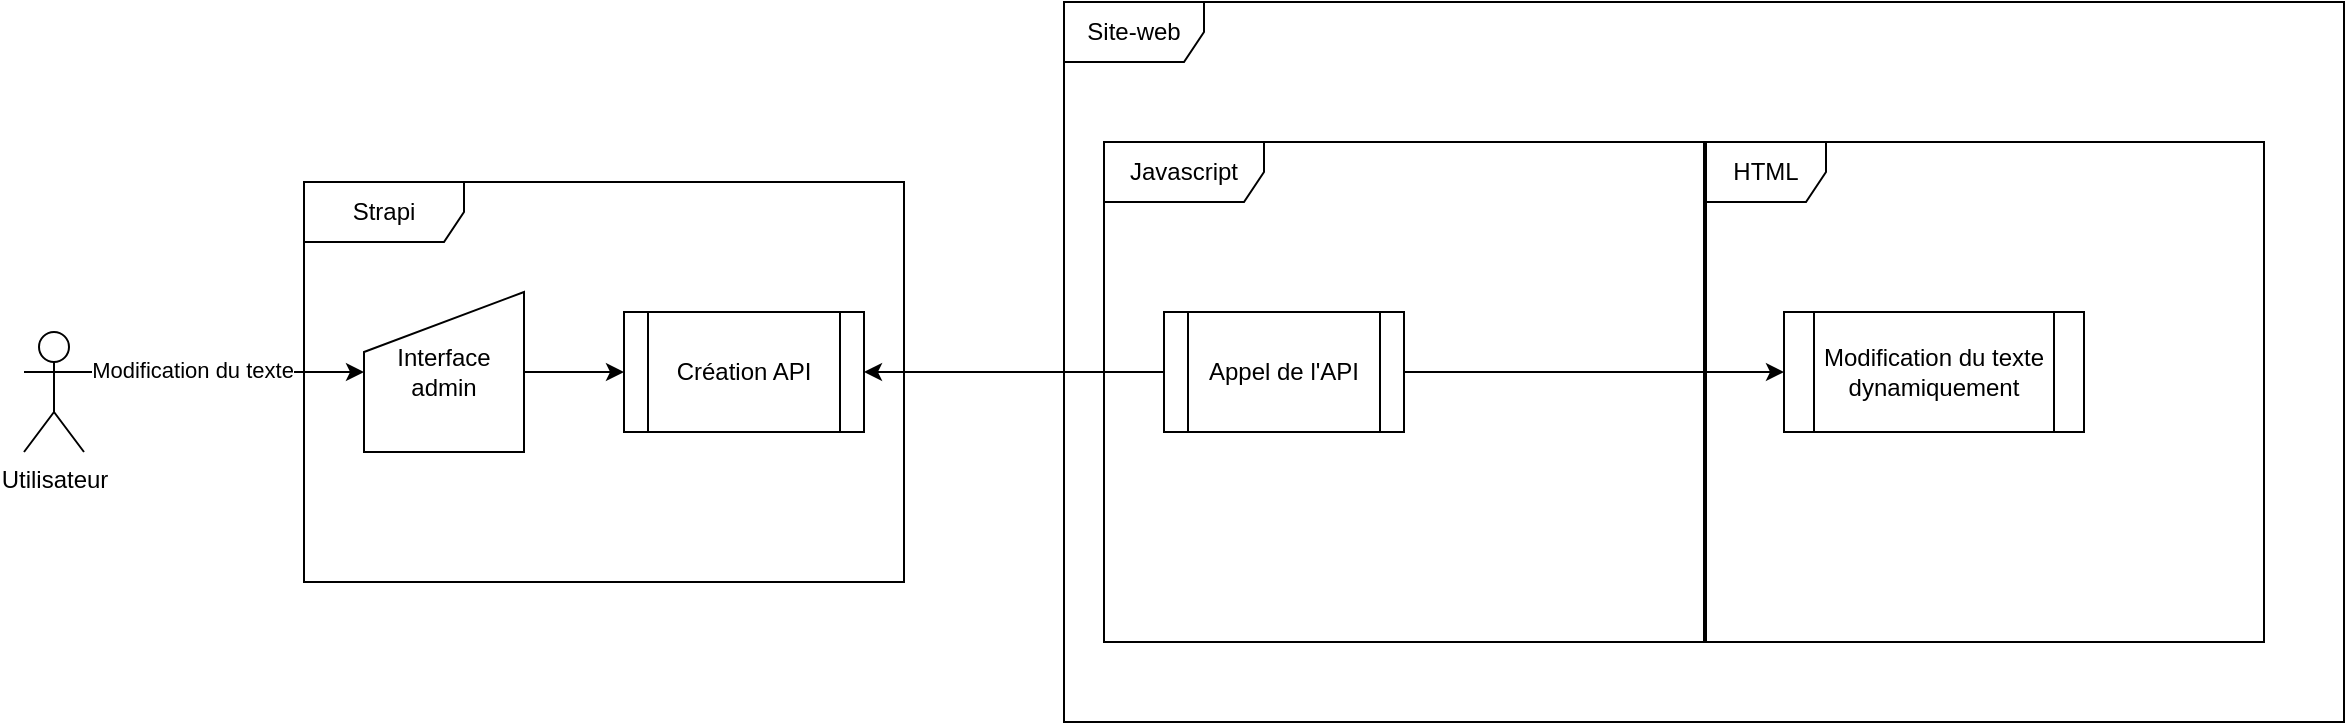 <mxfile version="20.8.16" type="device"><diagram name="Page-1" id="BMFp5_RLVp8bqOw_bOlE"><mxGraphModel dx="819" dy="502" grid="1" gridSize="10" guides="1" tooltips="1" connect="1" arrows="1" fold="1" page="1" pageScale="1" pageWidth="827" pageHeight="1169" math="0" shadow="0"><root><mxCell id="0"/><mxCell id="1" parent="0"/><mxCell id="0n7TPvCzYXoy7XWyXte_-9" value="Javascript" style="shape=umlFrame;whiteSpace=wrap;html=1;pointerEvents=0;width=80;height=30;" parent="1" vertex="1"><mxGeometry x="640" y="260" width="300" height="250" as="geometry"/></mxCell><mxCell id="0n7TPvCzYXoy7XWyXte_-14" value="Site-web" style="shape=umlFrame;whiteSpace=wrap;html=1;pointerEvents=0;width=70;height=30;" parent="1" vertex="1"><mxGeometry x="620" y="190" width="640" height="360" as="geometry"/></mxCell><mxCell id="0n7TPvCzYXoy7XWyXte_-1" value="Strapi" style="shape=umlFrame;whiteSpace=wrap;html=1;pointerEvents=0;width=80;height=30;" parent="1" vertex="1"><mxGeometry x="240" y="280" width="300" height="200" as="geometry"/></mxCell><mxCell id="0n7TPvCzYXoy7XWyXte_-4" style="edgeStyle=orthogonalEdgeStyle;rounded=0;orthogonalLoop=1;jettySize=auto;html=1;exitX=1;exitY=0.333;exitDx=0;exitDy=0;exitPerimeter=0;entryX=0;entryY=0.5;entryDx=0;entryDy=0;" parent="1" source="0n7TPvCzYXoy7XWyXte_-3" target="IrwsEl252gIGW_ggfKPD-1" edge="1"><mxGeometry relative="1" as="geometry"/></mxCell><mxCell id="0n7TPvCzYXoy7XWyXte_-5" value="Modification du texte" style="edgeLabel;html=1;align=center;verticalAlign=middle;resizable=0;points=[];" parent="0n7TPvCzYXoy7XWyXte_-4" vertex="1" connectable="0"><mxGeometry x="-0.23" y="1" relative="1" as="geometry"><mxPoint as="offset"/></mxGeometry></mxCell><mxCell id="0n7TPvCzYXoy7XWyXte_-3" value="Utilisateur" style="shape=umlActor;verticalLabelPosition=bottom;verticalAlign=top;html=1;outlineConnect=0;" parent="1" vertex="1"><mxGeometry x="100" y="355" width="30" height="60" as="geometry"/></mxCell><mxCell id="0n7TPvCzYXoy7XWyXte_-13" value="HTML" style="shape=umlFrame;whiteSpace=wrap;html=1;pointerEvents=0;" parent="1" vertex="1"><mxGeometry x="941" y="260" width="279" height="250" as="geometry"/></mxCell><mxCell id="IrwsEl252gIGW_ggfKPD-2" style="edgeStyle=orthogonalEdgeStyle;rounded=0;orthogonalLoop=1;jettySize=auto;html=1;exitX=1;exitY=0.5;exitDx=0;exitDy=0;entryX=0;entryY=0.5;entryDx=0;entryDy=0;" edge="1" parent="1" source="IrwsEl252gIGW_ggfKPD-1" target="IrwsEl252gIGW_ggfKPD-4"><mxGeometry relative="1" as="geometry"/></mxCell><mxCell id="IrwsEl252gIGW_ggfKPD-1" value="&lt;div&gt;Interface&lt;/div&gt;&lt;div&gt;admin&lt;/div&gt;" style="shape=manualInput;whiteSpace=wrap;html=1;" vertex="1" parent="1"><mxGeometry x="270" y="335" width="80" height="80" as="geometry"/></mxCell><mxCell id="IrwsEl252gIGW_ggfKPD-4" value="Création API" style="shape=process;whiteSpace=wrap;html=1;backgroundOutline=1;" vertex="1" parent="1"><mxGeometry x="400" y="345" width="120" height="60" as="geometry"/></mxCell><mxCell id="IrwsEl252gIGW_ggfKPD-7" style="edgeStyle=orthogonalEdgeStyle;rounded=0;orthogonalLoop=1;jettySize=auto;html=1;exitX=1;exitY=0.5;exitDx=0;exitDy=0;entryX=0;entryY=0.5;entryDx=0;entryDy=0;" edge="1" parent="1" source="IrwsEl252gIGW_ggfKPD-5" target="IrwsEl252gIGW_ggfKPD-6"><mxGeometry relative="1" as="geometry"/></mxCell><mxCell id="IrwsEl252gIGW_ggfKPD-8" style="edgeStyle=orthogonalEdgeStyle;rounded=0;orthogonalLoop=1;jettySize=auto;html=1;exitX=0;exitY=0.5;exitDx=0;exitDy=0;entryX=1;entryY=0.5;entryDx=0;entryDy=0;" edge="1" parent="1" source="IrwsEl252gIGW_ggfKPD-5" target="IrwsEl252gIGW_ggfKPD-4"><mxGeometry relative="1" as="geometry"/></mxCell><mxCell id="IrwsEl252gIGW_ggfKPD-5" value="Appel de l'API" style="shape=process;whiteSpace=wrap;html=1;backgroundOutline=1;" vertex="1" parent="1"><mxGeometry x="670" y="345" width="120" height="60" as="geometry"/></mxCell><mxCell id="IrwsEl252gIGW_ggfKPD-6" value="&lt;div&gt;&lt;span style=&quot;background-color: initial;&quot;&gt;Modification du texte dynamiquement&lt;/span&gt;&lt;br&gt;&lt;/div&gt;" style="shape=process;whiteSpace=wrap;html=1;backgroundOutline=1;" vertex="1" parent="1"><mxGeometry x="980" y="345" width="150" height="60" as="geometry"/></mxCell></root></mxGraphModel></diagram></mxfile>